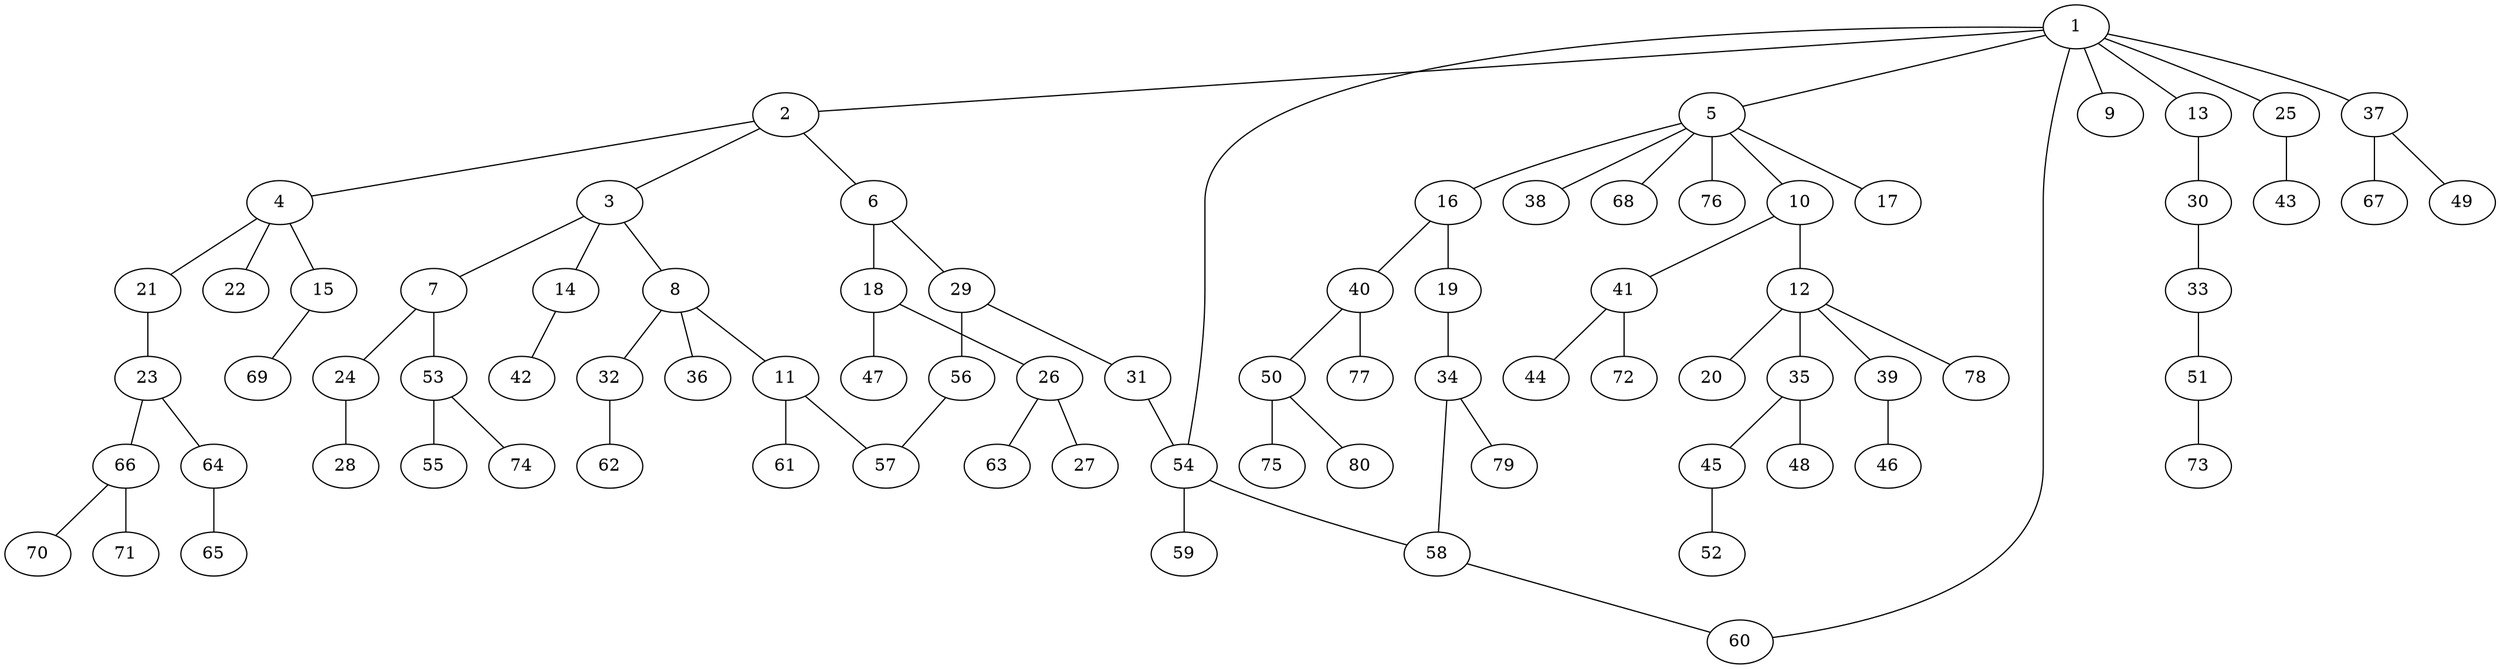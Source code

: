 graph graphname {1--2
1--5
1--9
1--13
1--25
1--37
1--54
1--60
2--3
2--4
2--6
3--7
3--8
3--14
4--15
4--21
4--22
5--10
5--16
5--17
5--38
5--68
5--76
6--18
6--29
7--24
7--53
8--11
8--32
8--36
10--12
10--41
11--57
11--61
12--20
12--35
12--39
12--78
13--30
14--42
15--69
16--19
16--40
18--26
18--47
19--34
21--23
23--64
23--66
24--28
25--43
26--27
26--63
29--31
29--56
30--33
31--54
32--62
33--51
34--58
34--79
35--45
35--48
37--49
37--67
39--46
40--50
40--77
41--44
41--72
45--52
50--75
50--80
51--73
53--55
53--74
54--58
54--59
56--57
58--60
64--65
66--70
66--71
}